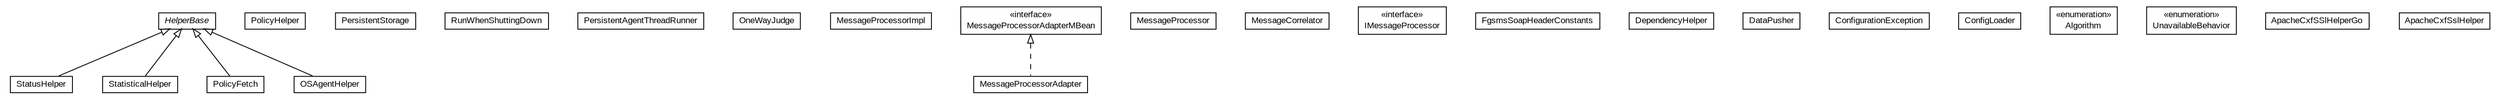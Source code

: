 #!/usr/local/bin/dot
#
# Class diagram 
# Generated by UMLGraph version R5_6-24-gf6e263 (http://www.umlgraph.org/)
#

digraph G {
	edge [fontname="arial",fontsize=10,labelfontname="arial",labelfontsize=10];
	node [fontname="arial",fontsize=10,shape=plaintext];
	nodesep=0.25;
	ranksep=0.5;
	// org.miloss.fgsms.agentcore.StatusHelper
	c0 [label=<<table title="org.miloss.fgsms.agentcore.StatusHelper" border="0" cellborder="1" cellspacing="0" cellpadding="2" port="p" href="./StatusHelper.html">
		<tr><td><table border="0" cellspacing="0" cellpadding="1">
<tr><td align="center" balign="center"> StatusHelper </td></tr>
		</table></td></tr>
		</table>>, URL="./StatusHelper.html", fontname="arial", fontcolor="black", fontsize=10.0];
	// org.miloss.fgsms.agentcore.StatisticalHelper
	c1 [label=<<table title="org.miloss.fgsms.agentcore.StatisticalHelper" border="0" cellborder="1" cellspacing="0" cellpadding="2" port="p" href="./StatisticalHelper.html">
		<tr><td><table border="0" cellspacing="0" cellpadding="1">
<tr><td align="center" balign="center"> StatisticalHelper </td></tr>
		</table></td></tr>
		</table>>, URL="./StatisticalHelper.html", fontname="arial", fontcolor="black", fontsize=10.0];
	// org.miloss.fgsms.agentcore.PolicyHelper
	c2 [label=<<table title="org.miloss.fgsms.agentcore.PolicyHelper" border="0" cellborder="1" cellspacing="0" cellpadding="2" port="p" href="./PolicyHelper.html">
		<tr><td><table border="0" cellspacing="0" cellpadding="1">
<tr><td align="center" balign="center"> PolicyHelper </td></tr>
		</table></td></tr>
		</table>>, URL="./PolicyHelper.html", fontname="arial", fontcolor="black", fontsize=10.0];
	// org.miloss.fgsms.agentcore.PolicyFetch
	c3 [label=<<table title="org.miloss.fgsms.agentcore.PolicyFetch" border="0" cellborder="1" cellspacing="0" cellpadding="2" port="p" href="./PolicyFetch.html">
		<tr><td><table border="0" cellspacing="0" cellpadding="1">
<tr><td align="center" balign="center"> PolicyFetch </td></tr>
		</table></td></tr>
		</table>>, URL="./PolicyFetch.html", fontname="arial", fontcolor="black", fontsize=10.0];
	// org.miloss.fgsms.agentcore.PersistentStorage
	c4 [label=<<table title="org.miloss.fgsms.agentcore.PersistentStorage" border="0" cellborder="1" cellspacing="0" cellpadding="2" port="p" href="./PersistentStorage.html">
		<tr><td><table border="0" cellspacing="0" cellpadding="1">
<tr><td align="center" balign="center"> PersistentStorage </td></tr>
		</table></td></tr>
		</table>>, URL="./PersistentStorage.html", fontname="arial", fontcolor="black", fontsize=10.0];
	// org.miloss.fgsms.agentcore.PersistentStorage.RunWhenShuttingDown
	c5 [label=<<table title="org.miloss.fgsms.agentcore.PersistentStorage.RunWhenShuttingDown" border="0" cellborder="1" cellspacing="0" cellpadding="2" port="p" href="./PersistentStorage.RunWhenShuttingDown.html">
		<tr><td><table border="0" cellspacing="0" cellpadding="1">
<tr><td align="center" balign="center"> RunWhenShuttingDown </td></tr>
		</table></td></tr>
		</table>>, URL="./PersistentStorage.RunWhenShuttingDown.html", fontname="arial", fontcolor="black", fontsize=10.0];
	// org.miloss.fgsms.agentcore.PersistentAgentThreadRunner
	c6 [label=<<table title="org.miloss.fgsms.agentcore.PersistentAgentThreadRunner" border="0" cellborder="1" cellspacing="0" cellpadding="2" port="p" href="./PersistentAgentThreadRunner.html">
		<tr><td><table border="0" cellspacing="0" cellpadding="1">
<tr><td align="center" balign="center"> PersistentAgentThreadRunner </td></tr>
		</table></td></tr>
		</table>>, URL="./PersistentAgentThreadRunner.html", fontname="arial", fontcolor="black", fontsize=10.0];
	// org.miloss.fgsms.agentcore.OSAgentHelper
	c7 [label=<<table title="org.miloss.fgsms.agentcore.OSAgentHelper" border="0" cellborder="1" cellspacing="0" cellpadding="2" port="p" href="./OSAgentHelper.html">
		<tr><td><table border="0" cellspacing="0" cellpadding="1">
<tr><td align="center" balign="center"> OSAgentHelper </td></tr>
		</table></td></tr>
		</table>>, URL="./OSAgentHelper.html", fontname="arial", fontcolor="black", fontsize=10.0];
	// org.miloss.fgsms.agentcore.OneWayJudge
	c8 [label=<<table title="org.miloss.fgsms.agentcore.OneWayJudge" border="0" cellborder="1" cellspacing="0" cellpadding="2" port="p" href="./OneWayJudge.html">
		<tr><td><table border="0" cellspacing="0" cellpadding="1">
<tr><td align="center" balign="center"> OneWayJudge </td></tr>
		</table></td></tr>
		</table>>, URL="./OneWayJudge.html", fontname="arial", fontcolor="black", fontsize=10.0];
	// org.miloss.fgsms.agentcore.MessageProcessorImpl
	c9 [label=<<table title="org.miloss.fgsms.agentcore.MessageProcessorImpl" border="0" cellborder="1" cellspacing="0" cellpadding="2" port="p" href="./MessageProcessorImpl.html">
		<tr><td><table border="0" cellspacing="0" cellpadding="1">
<tr><td align="center" balign="center"> MessageProcessorImpl </td></tr>
		</table></td></tr>
		</table>>, URL="./MessageProcessorImpl.html", fontname="arial", fontcolor="black", fontsize=10.0];
	// org.miloss.fgsms.agentcore.MessageProcessorAdapterMBean
	c10 [label=<<table title="org.miloss.fgsms.agentcore.MessageProcessorAdapterMBean" border="0" cellborder="1" cellspacing="0" cellpadding="2" port="p" href="./MessageProcessorAdapterMBean.html">
		<tr><td><table border="0" cellspacing="0" cellpadding="1">
<tr><td align="center" balign="center"> &#171;interface&#187; </td></tr>
<tr><td align="center" balign="center"> MessageProcessorAdapterMBean </td></tr>
		</table></td></tr>
		</table>>, URL="./MessageProcessorAdapterMBean.html", fontname="arial", fontcolor="black", fontsize=10.0];
	// org.miloss.fgsms.agentcore.MessageProcessorAdapter
	c11 [label=<<table title="org.miloss.fgsms.agentcore.MessageProcessorAdapter" border="0" cellborder="1" cellspacing="0" cellpadding="2" port="p" href="./MessageProcessorAdapter.html">
		<tr><td><table border="0" cellspacing="0" cellpadding="1">
<tr><td align="center" balign="center"> MessageProcessorAdapter </td></tr>
		</table></td></tr>
		</table>>, URL="./MessageProcessorAdapter.html", fontname="arial", fontcolor="black", fontsize=10.0];
	// org.miloss.fgsms.agentcore.MessageProcessor
	c12 [label=<<table title="org.miloss.fgsms.agentcore.MessageProcessor" border="0" cellborder="1" cellspacing="0" cellpadding="2" port="p" href="./MessageProcessor.html">
		<tr><td><table border="0" cellspacing="0" cellpadding="1">
<tr><td align="center" balign="center"> MessageProcessor </td></tr>
		</table></td></tr>
		</table>>, URL="./MessageProcessor.html", fontname="arial", fontcolor="black", fontsize=10.0];
	// org.miloss.fgsms.agentcore.MessageCorrelator
	c13 [label=<<table title="org.miloss.fgsms.agentcore.MessageCorrelator" border="0" cellborder="1" cellspacing="0" cellpadding="2" port="p" href="./MessageCorrelator.html">
		<tr><td><table border="0" cellspacing="0" cellpadding="1">
<tr><td align="center" balign="center"> MessageCorrelator </td></tr>
		</table></td></tr>
		</table>>, URL="./MessageCorrelator.html", fontname="arial", fontcolor="black", fontsize=10.0];
	// org.miloss.fgsms.agentcore.IMessageProcessor
	c14 [label=<<table title="org.miloss.fgsms.agentcore.IMessageProcessor" border="0" cellborder="1" cellspacing="0" cellpadding="2" port="p" href="./IMessageProcessor.html">
		<tr><td><table border="0" cellspacing="0" cellpadding="1">
<tr><td align="center" balign="center"> &#171;interface&#187; </td></tr>
<tr><td align="center" balign="center"> IMessageProcessor </td></tr>
		</table></td></tr>
		</table>>, URL="./IMessageProcessor.html", fontname="arial", fontcolor="black", fontsize=10.0];
	// org.miloss.fgsms.agentcore.HelperBase
	c15 [label=<<table title="org.miloss.fgsms.agentcore.HelperBase" border="0" cellborder="1" cellspacing="0" cellpadding="2" port="p" href="./HelperBase.html">
		<tr><td><table border="0" cellspacing="0" cellpadding="1">
<tr><td align="center" balign="center"><font face="arial italic"> HelperBase </font></td></tr>
		</table></td></tr>
		</table>>, URL="./HelperBase.html", fontname="arial", fontcolor="black", fontsize=10.0];
	// org.miloss.fgsms.agentcore.FgsmsSoapHeaderConstants
	c16 [label=<<table title="org.miloss.fgsms.agentcore.FgsmsSoapHeaderConstants" border="0" cellborder="1" cellspacing="0" cellpadding="2" port="p" href="./FgsmsSoapHeaderConstants.html">
		<tr><td><table border="0" cellspacing="0" cellpadding="1">
<tr><td align="center" balign="center"> FgsmsSoapHeaderConstants </td></tr>
		</table></td></tr>
		</table>>, URL="./FgsmsSoapHeaderConstants.html", fontname="arial", fontcolor="black", fontsize=10.0];
	// org.miloss.fgsms.agentcore.DependencyHelper
	c17 [label=<<table title="org.miloss.fgsms.agentcore.DependencyHelper" border="0" cellborder="1" cellspacing="0" cellpadding="2" port="p" href="./DependencyHelper.html">
		<tr><td><table border="0" cellspacing="0" cellpadding="1">
<tr><td align="center" balign="center"> DependencyHelper </td></tr>
		</table></td></tr>
		</table>>, URL="./DependencyHelper.html", fontname="arial", fontcolor="black", fontsize=10.0];
	// org.miloss.fgsms.agentcore.DataPusher
	c18 [label=<<table title="org.miloss.fgsms.agentcore.DataPusher" border="0" cellborder="1" cellspacing="0" cellpadding="2" port="p" href="./DataPusher.html">
		<tr><td><table border="0" cellspacing="0" cellpadding="1">
<tr><td align="center" balign="center"> DataPusher </td></tr>
		</table></td></tr>
		</table>>, URL="./DataPusher.html", fontname="arial", fontcolor="black", fontsize=10.0];
	// org.miloss.fgsms.agentcore.ConfigurationException
	c19 [label=<<table title="org.miloss.fgsms.agentcore.ConfigurationException" border="0" cellborder="1" cellspacing="0" cellpadding="2" port="p" href="./ConfigurationException.html">
		<tr><td><table border="0" cellspacing="0" cellpadding="1">
<tr><td align="center" balign="center"> ConfigurationException </td></tr>
		</table></td></tr>
		</table>>, URL="./ConfigurationException.html", fontname="arial", fontcolor="black", fontsize=10.0];
	// org.miloss.fgsms.agentcore.ConfigLoader
	c20 [label=<<table title="org.miloss.fgsms.agentcore.ConfigLoader" border="0" cellborder="1" cellspacing="0" cellpadding="2" port="p" href="./ConfigLoader.html">
		<tr><td><table border="0" cellspacing="0" cellpadding="1">
<tr><td align="center" balign="center"> ConfigLoader </td></tr>
		</table></td></tr>
		</table>>, URL="./ConfigLoader.html", fontname="arial", fontcolor="black", fontsize=10.0];
	// org.miloss.fgsms.agentcore.ConfigLoader.Algorithm
	c21 [label=<<table title="org.miloss.fgsms.agentcore.ConfigLoader.Algorithm" border="0" cellborder="1" cellspacing="0" cellpadding="2" port="p" href="./ConfigLoader.Algorithm.html">
		<tr><td><table border="0" cellspacing="0" cellpadding="1">
<tr><td align="center" balign="center"> &#171;enumeration&#187; </td></tr>
<tr><td align="center" balign="center"> Algorithm </td></tr>
		</table></td></tr>
		</table>>, URL="./ConfigLoader.Algorithm.html", fontname="arial", fontcolor="black", fontsize=10.0];
	// org.miloss.fgsms.agentcore.ConfigLoader.UnavailableBehavior
	c22 [label=<<table title="org.miloss.fgsms.agentcore.ConfigLoader.UnavailableBehavior" border="0" cellborder="1" cellspacing="0" cellpadding="2" port="p" href="./ConfigLoader.UnavailableBehavior.html">
		<tr><td><table border="0" cellspacing="0" cellpadding="1">
<tr><td align="center" balign="center"> &#171;enumeration&#187; </td></tr>
<tr><td align="center" balign="center"> UnavailableBehavior </td></tr>
		</table></td></tr>
		</table>>, URL="./ConfigLoader.UnavailableBehavior.html", fontname="arial", fontcolor="black", fontsize=10.0];
	// org.miloss.fgsms.agentcore.ApacheCxfSSlHelperGo
	c23 [label=<<table title="org.miloss.fgsms.agentcore.ApacheCxfSSlHelperGo" border="0" cellborder="1" cellspacing="0" cellpadding="2" port="p" href="./ApacheCxfSSlHelperGo.html">
		<tr><td><table border="0" cellspacing="0" cellpadding="1">
<tr><td align="center" balign="center"> ApacheCxfSSlHelperGo </td></tr>
		</table></td></tr>
		</table>>, URL="./ApacheCxfSSlHelperGo.html", fontname="arial", fontcolor="black", fontsize=10.0];
	// org.miloss.fgsms.agentcore.ApacheCxfSslHelper
	c24 [label=<<table title="org.miloss.fgsms.agentcore.ApacheCxfSslHelper" border="0" cellborder="1" cellspacing="0" cellpadding="2" port="p" href="./ApacheCxfSslHelper.html">
		<tr><td><table border="0" cellspacing="0" cellpadding="1">
<tr><td align="center" balign="center"> ApacheCxfSslHelper </td></tr>
		</table></td></tr>
		</table>>, URL="./ApacheCxfSslHelper.html", fontname="arial", fontcolor="black", fontsize=10.0];
	//org.miloss.fgsms.agentcore.StatusHelper extends org.miloss.fgsms.agentcore.HelperBase
	c15:p -> c0:p [dir=back,arrowtail=empty];
	//org.miloss.fgsms.agentcore.StatisticalHelper extends org.miloss.fgsms.agentcore.HelperBase
	c15:p -> c1:p [dir=back,arrowtail=empty];
	//org.miloss.fgsms.agentcore.PolicyFetch extends org.miloss.fgsms.agentcore.HelperBase
	c15:p -> c3:p [dir=back,arrowtail=empty];
	//org.miloss.fgsms.agentcore.OSAgentHelper extends org.miloss.fgsms.agentcore.HelperBase
	c15:p -> c7:p [dir=back,arrowtail=empty];
	//org.miloss.fgsms.agentcore.MessageProcessorAdapter implements org.miloss.fgsms.agentcore.MessageProcessorAdapterMBean
	c10:p -> c11:p [dir=back,arrowtail=empty,style=dashed];
}

